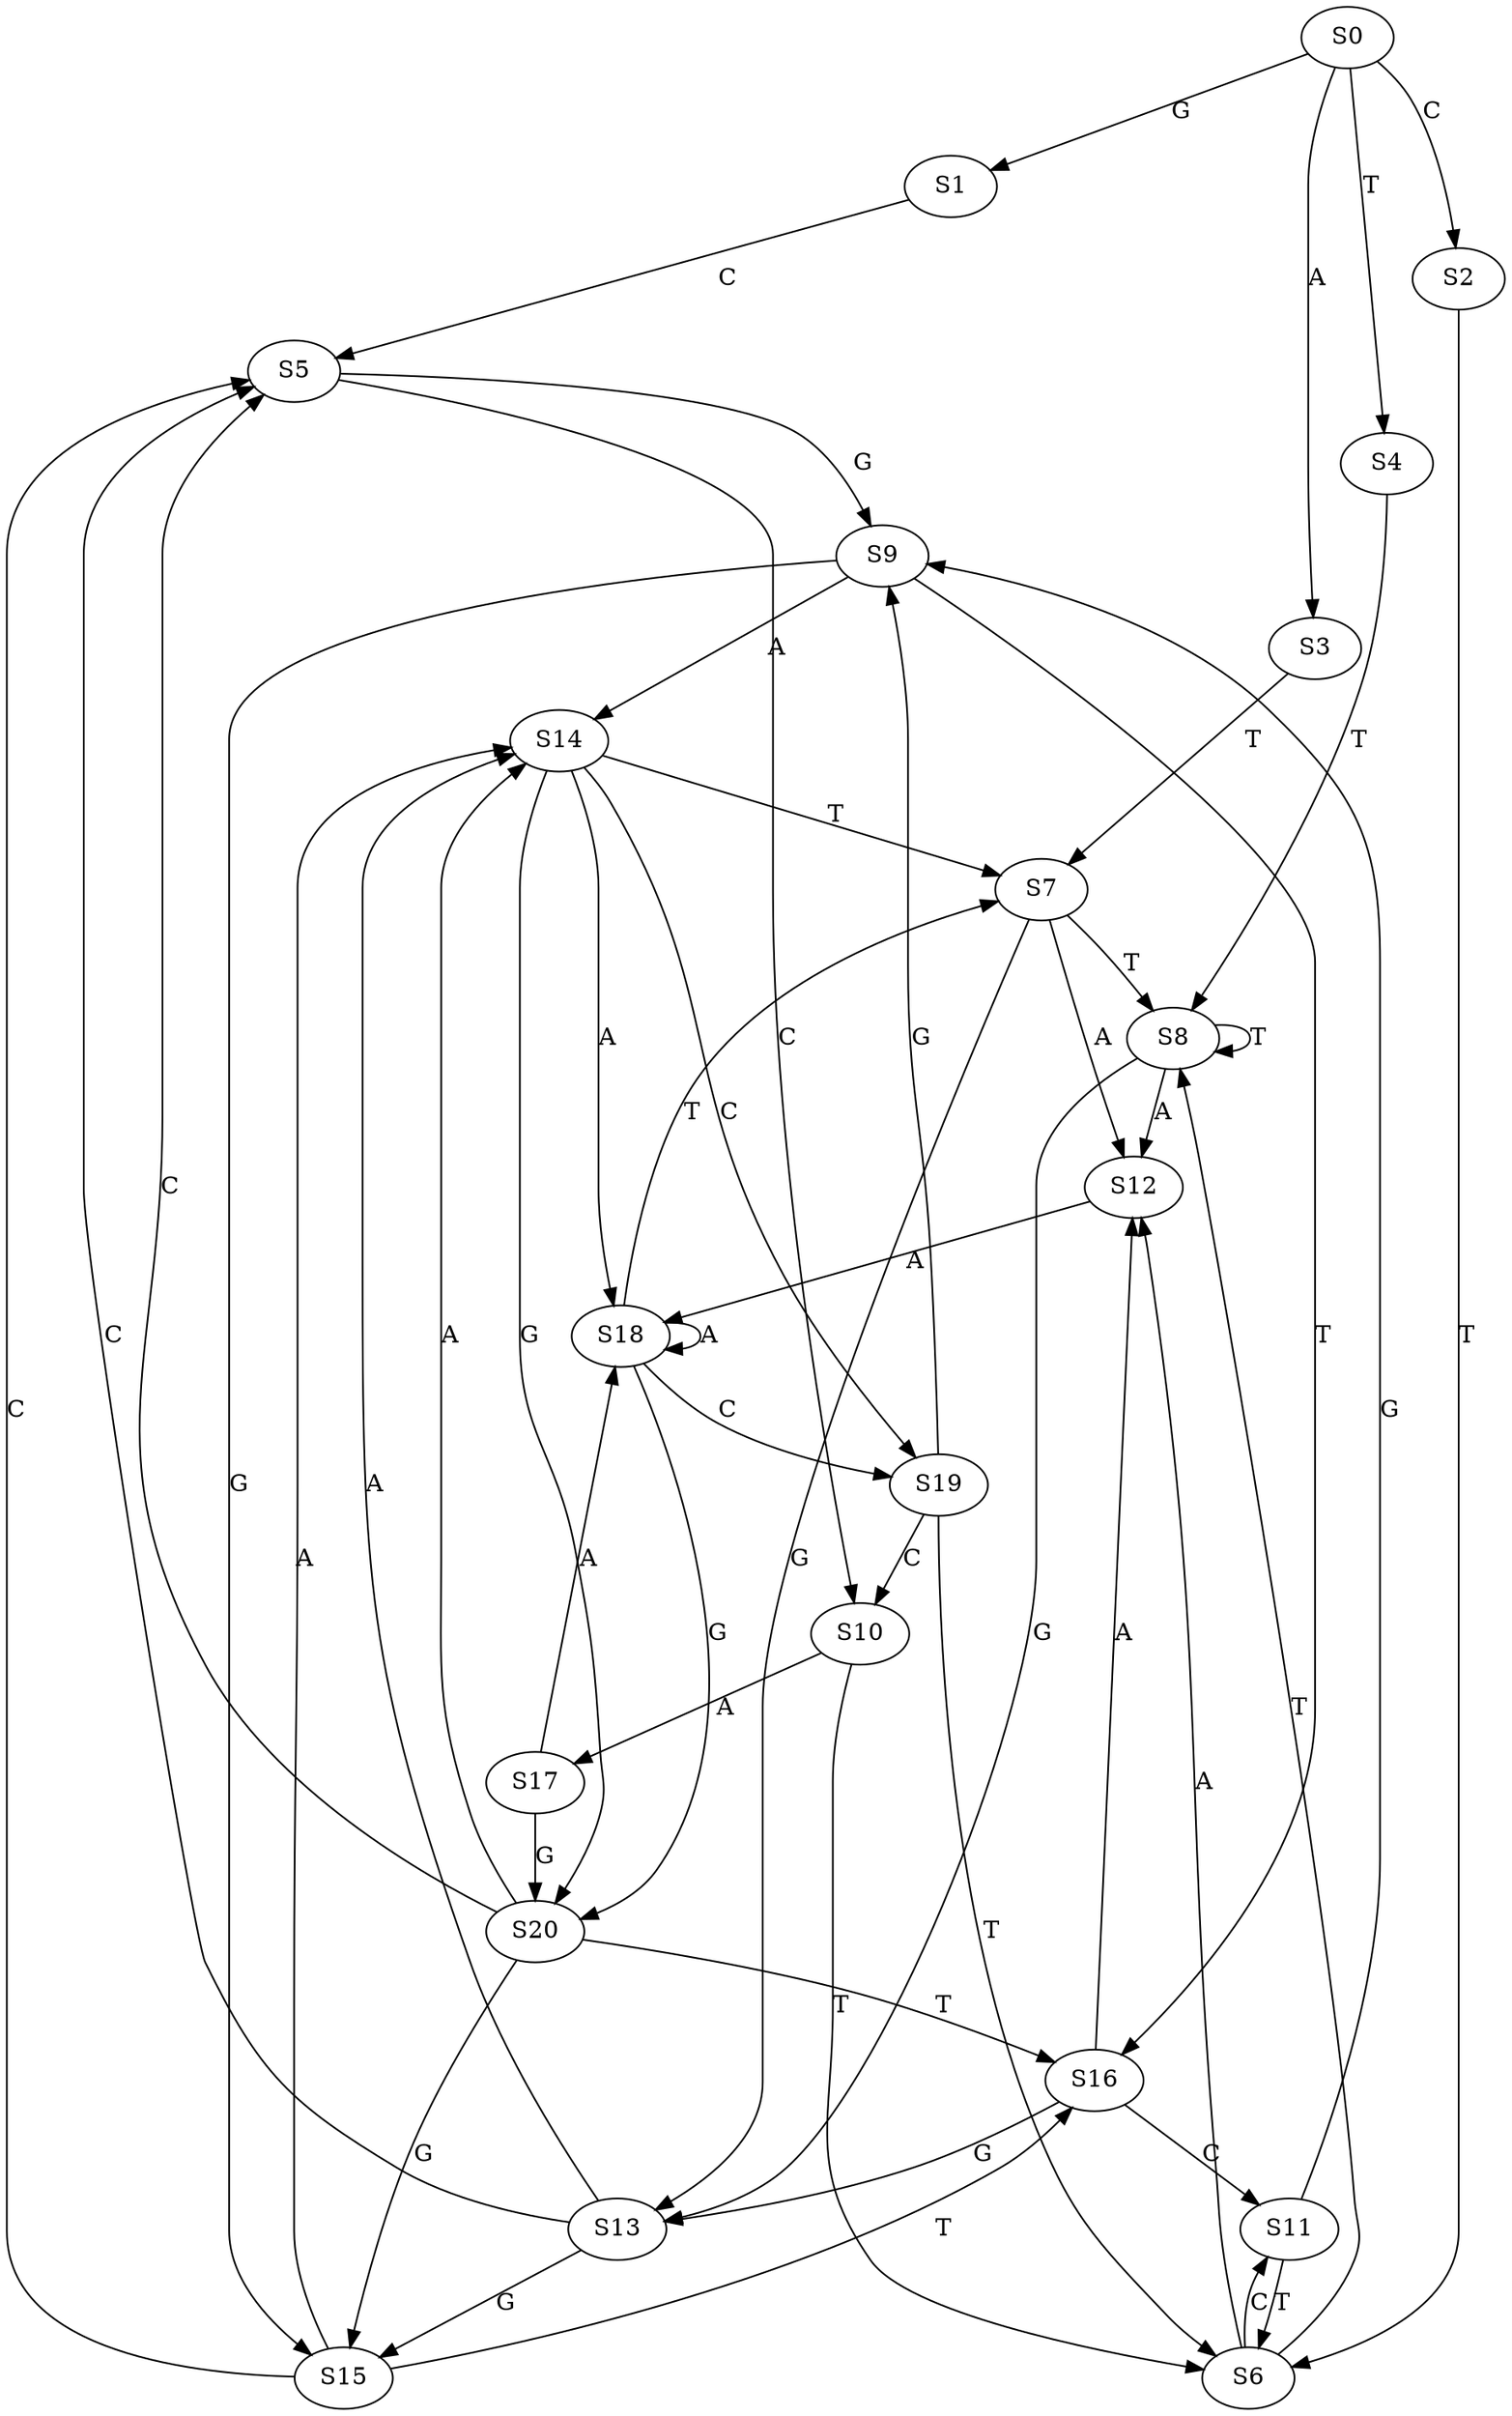 strict digraph  {
	S0 -> S1 [ label = G ];
	S0 -> S2 [ label = C ];
	S0 -> S3 [ label = A ];
	S0 -> S4 [ label = T ];
	S1 -> S5 [ label = C ];
	S2 -> S6 [ label = T ];
	S3 -> S7 [ label = T ];
	S4 -> S8 [ label = T ];
	S5 -> S9 [ label = G ];
	S5 -> S10 [ label = C ];
	S6 -> S11 [ label = C ];
	S6 -> S12 [ label = A ];
	S6 -> S8 [ label = T ];
	S7 -> S12 [ label = A ];
	S7 -> S8 [ label = T ];
	S7 -> S13 [ label = G ];
	S8 -> S13 [ label = G ];
	S8 -> S8 [ label = T ];
	S8 -> S12 [ label = A ];
	S9 -> S14 [ label = A ];
	S9 -> S15 [ label = G ];
	S9 -> S16 [ label = T ];
	S10 -> S6 [ label = T ];
	S10 -> S17 [ label = A ];
	S11 -> S9 [ label = G ];
	S11 -> S6 [ label = T ];
	S12 -> S18 [ label = A ];
	S13 -> S5 [ label = C ];
	S13 -> S15 [ label = G ];
	S13 -> S14 [ label = A ];
	S14 -> S19 [ label = C ];
	S14 -> S20 [ label = G ];
	S14 -> S7 [ label = T ];
	S14 -> S18 [ label = A ];
	S15 -> S16 [ label = T ];
	S15 -> S5 [ label = C ];
	S15 -> S14 [ label = A ];
	S16 -> S13 [ label = G ];
	S16 -> S12 [ label = A ];
	S16 -> S11 [ label = C ];
	S17 -> S20 [ label = G ];
	S17 -> S18 [ label = A ];
	S18 -> S20 [ label = G ];
	S18 -> S18 [ label = A ];
	S18 -> S19 [ label = C ];
	S18 -> S7 [ label = T ];
	S19 -> S6 [ label = T ];
	S19 -> S9 [ label = G ];
	S19 -> S10 [ label = C ];
	S20 -> S15 [ label = G ];
	S20 -> S5 [ label = C ];
	S20 -> S16 [ label = T ];
	S20 -> S14 [ label = A ];
}
